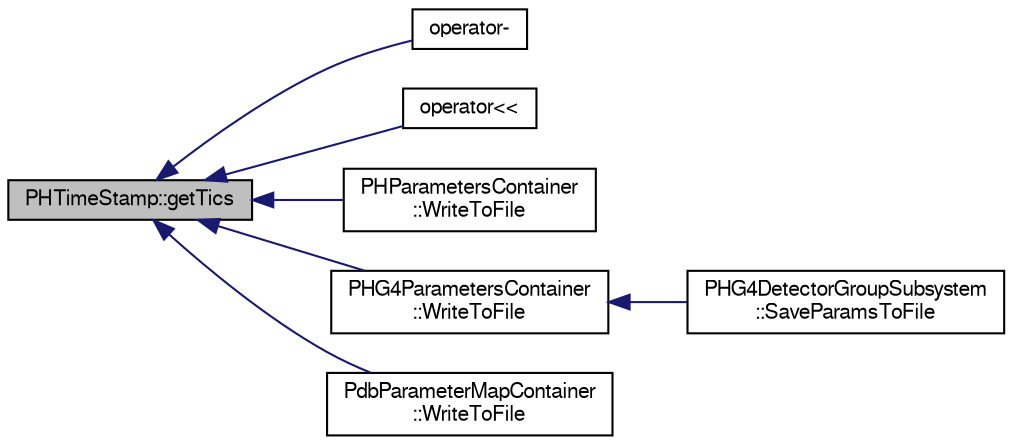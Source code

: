 digraph "PHTimeStamp::getTics"
{
  bgcolor="transparent";
  edge [fontname="FreeSans",fontsize="10",labelfontname="FreeSans",labelfontsize="10"];
  node [fontname="FreeSans",fontsize="10",shape=record];
  rankdir="LR";
  Node1 [label="PHTimeStamp::getTics",height=0.2,width=0.4,color="black", fillcolor="grey75", style="filled" fontcolor="black"];
  Node1 -> Node2 [dir="back",color="midnightblue",fontsize="10",style="solid",fontname="FreeSans"];
  Node2 [label="operator-",height=0.2,width=0.4,color="black",URL="$da/d32/PHTimeStamp_8h.html#ae3aa970c12a3e098b96149e85cf98a2b"];
  Node1 -> Node3 [dir="back",color="midnightblue",fontsize="10",style="solid",fontname="FreeSans"];
  Node3 [label="operator\<\<",height=0.2,width=0.4,color="black",URL="$da/d32/PHTimeStamp_8h.html#a561126ed0d3ae2d1559eea1711a4e067"];
  Node1 -> Node4 [dir="back",color="midnightblue",fontsize="10",style="solid",fontname="FreeSans"];
  Node4 [label="PHParametersContainer\l::WriteToFile",height=0.2,width=0.4,color="black",URL="$d7/d6b/classPHParametersContainer.html#a2ff7874e21c88c95d6c630512185bbaa"];
  Node1 -> Node5 [dir="back",color="midnightblue",fontsize="10",style="solid",fontname="FreeSans"];
  Node5 [label="PHG4ParametersContainer\l::WriteToFile",height=0.2,width=0.4,color="black",URL="$d5/d5f/classPHG4ParametersContainer.html#a235a17ce09ecf159908e0bf70981294b"];
  Node5 -> Node6 [dir="back",color="midnightblue",fontsize="10",style="solid",fontname="FreeSans"];
  Node6 [label="PHG4DetectorGroupSubsystem\l::SaveParamsToFile",height=0.2,width=0.4,color="black",URL="$d7/d7f/classPHG4DetectorGroupSubsystem.html#a55ef1ae528c71c43bbd8c9fa04454094"];
  Node1 -> Node7 [dir="back",color="midnightblue",fontsize="10",style="solid",fontname="FreeSans"];
  Node7 [label="PdbParameterMapContainer\l::WriteToFile",height=0.2,width=0.4,color="black",URL="$d4/d7d/classPdbParameterMapContainer.html#ab5120bd7b9fa846f8bacee578a33c168",tooltip="write PdbParameterMapContainer to an external file with root or xml extension. "];
}
